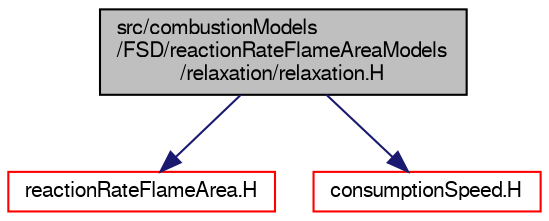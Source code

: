 digraph "src/combustionModels/FSD/reactionRateFlameAreaModels/relaxation/relaxation.H"
{
  bgcolor="transparent";
  edge [fontname="FreeSans",fontsize="10",labelfontname="FreeSans",labelfontsize="10"];
  node [fontname="FreeSans",fontsize="10",shape=record];
  Node0 [label="src/combustionModels\l/FSD/reactionRateFlameAreaModels\l/relaxation/relaxation.H",height=0.2,width=0.4,color="black", fillcolor="grey75", style="filled", fontcolor="black"];
  Node0 -> Node1 [color="midnightblue",fontsize="10",style="solid",fontname="FreeSans"];
  Node1 [label="reactionRateFlameArea.H",height=0.2,width=0.4,color="red",URL="$a00041.html"];
  Node0 -> Node304 [color="midnightblue",fontsize="10",style="solid",fontname="FreeSans"];
  Node304 [label="consumptionSpeed.H",height=0.2,width=0.4,color="red",URL="$a00035.html"];
}
